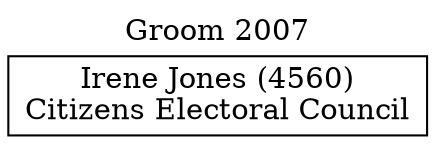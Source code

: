 // House preference flow
digraph "Irene Jones (4560)_Groom_2007" {
	graph [label="Groom 2007" labelloc=t mclimit=10]
	node [shape=box]
	"Irene Jones (4560)" [label="Irene Jones (4560)
Citizens Electoral Council"]
}
